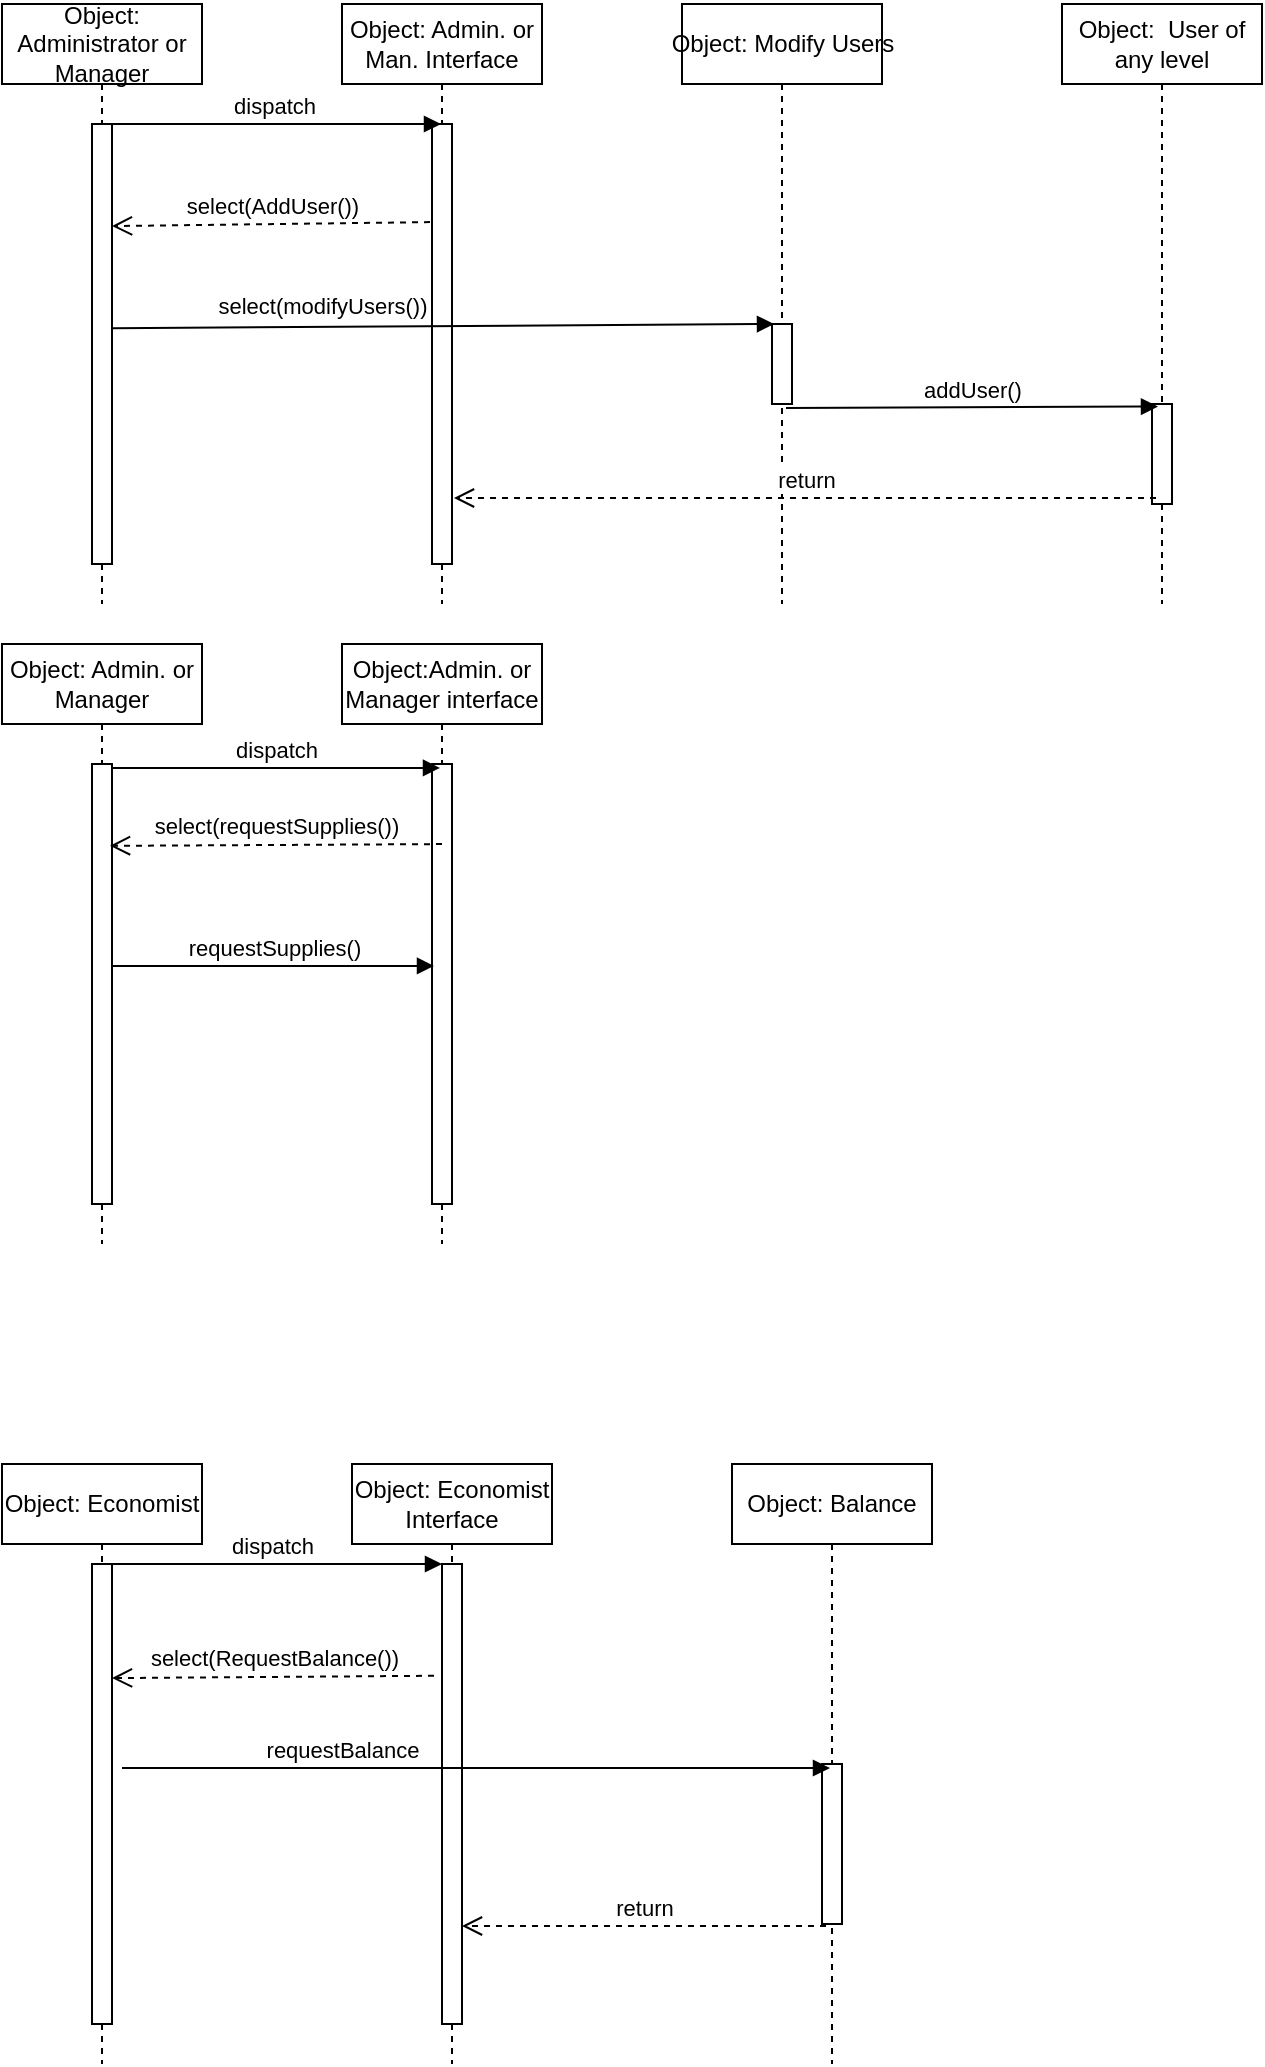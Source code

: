 <mxfile version="10.6.6" type="device"><diagram id="6-2dCXB7VJhIlHAaxV86" name="Page-1"><mxGraphModel dx="840" dy="484" grid="1" gridSize="10" guides="1" tooltips="1" connect="1" arrows="1" fold="1" page="1" pageScale="1" pageWidth="850" pageHeight="1100" math="0" shadow="0"><root><mxCell id="0"/><mxCell id="1" parent="0"/><mxCell id="h7EzRjQIQFJRlRRU4hCJ-1" value="Object: Administrator or Manager" style="shape=umlLifeline;perimeter=lifelinePerimeter;whiteSpace=wrap;html=1;container=1;collapsible=0;recursiveResize=0;outlineConnect=0;" vertex="1" parent="1"><mxGeometry x="60" y="30" width="100" height="300" as="geometry"/></mxCell><mxCell id="h7EzRjQIQFJRlRRU4hCJ-5" value="" style="html=1;points=[];perimeter=orthogonalPerimeter;" vertex="1" parent="h7EzRjQIQFJRlRRU4hCJ-1"><mxGeometry x="45" y="60" width="10" height="220" as="geometry"/></mxCell><mxCell id="h7EzRjQIQFJRlRRU4hCJ-2" value="Object: Admin. or Man. Interface" style="shape=umlLifeline;perimeter=lifelinePerimeter;whiteSpace=wrap;html=1;container=1;collapsible=0;recursiveResize=0;outlineConnect=0;" vertex="1" parent="1"><mxGeometry x="230" y="30" width="100" height="300" as="geometry"/></mxCell><mxCell id="h7EzRjQIQFJRlRRU4hCJ-6" value="" style="html=1;points=[];perimeter=orthogonalPerimeter;" vertex="1" parent="h7EzRjQIQFJRlRRU4hCJ-2"><mxGeometry x="45" y="60" width="10" height="220" as="geometry"/></mxCell><mxCell id="h7EzRjQIQFJRlRRU4hCJ-3" value="Object: Modify Users" style="html=1;points=[];perimeter=orthogonalPerimeter;shape=umlLifeline;participant=label;fontFamily=Helvetica;fontSize=12;fontColor=#000000;align=center;strokeColor=#000000;fillColor=#ffffff;recursiveResize=0;container=1;collapsible=0;" vertex="1" parent="1"><mxGeometry x="400" y="30" width="100" height="300" as="geometry"/></mxCell><mxCell id="h7EzRjQIQFJRlRRU4hCJ-10" value="" style="html=1;points=[];perimeter=orthogonalPerimeter;" vertex="1" parent="h7EzRjQIQFJRlRRU4hCJ-3"><mxGeometry x="45" y="160" width="10" height="40" as="geometry"/></mxCell><mxCell id="h7EzRjQIQFJRlRRU4hCJ-4" value="Object:&amp;nbsp; User of any level" style="shape=umlLifeline;perimeter=lifelinePerimeter;whiteSpace=wrap;html=1;container=1;collapsible=0;recursiveResize=0;outlineConnect=0;" vertex="1" parent="1"><mxGeometry x="590" y="30" width="100" height="300" as="geometry"/></mxCell><mxCell id="h7EzRjQIQFJRlRRU4hCJ-12" value="" style="html=1;points=[];perimeter=orthogonalPerimeter;" vertex="1" parent="h7EzRjQIQFJRlRRU4hCJ-4"><mxGeometry x="45" y="200" width="10" height="50" as="geometry"/></mxCell><mxCell id="h7EzRjQIQFJRlRRU4hCJ-7" value="dispatch" style="html=1;verticalAlign=bottom;endArrow=block;exitX=0.7;exitY=0;exitDx=0;exitDy=0;exitPerimeter=0;" edge="1" parent="1" source="h7EzRjQIQFJRlRRU4hCJ-5" target="h7EzRjQIQFJRlRRU4hCJ-2"><mxGeometry width="80" relative="1" as="geometry"><mxPoint x="130" y="90" as="sourcePoint"/><mxPoint x="210" y="90" as="targetPoint"/></mxGeometry></mxCell><mxCell id="h7EzRjQIQFJRlRRU4hCJ-8" value="select(AddUser())" style="html=1;verticalAlign=bottom;endArrow=open;dashed=1;endSize=8;exitX=-0.1;exitY=0.223;exitDx=0;exitDy=0;exitPerimeter=0;entryX=1;entryY=0.232;entryDx=0;entryDy=0;entryPerimeter=0;" edge="1" parent="1" source="h7EzRjQIQFJRlRRU4hCJ-6" target="h7EzRjQIQFJRlRRU4hCJ-5"><mxGeometry relative="1" as="geometry"><mxPoint x="270" y="140" as="sourcePoint"/><mxPoint x="190" y="140" as="targetPoint"/></mxGeometry></mxCell><mxCell id="h7EzRjQIQFJRlRRU4hCJ-9" value="select(modifyUsers())" style="html=1;verticalAlign=bottom;endArrow=block;exitX=1;exitY=0.464;exitDx=0;exitDy=0;exitPerimeter=0;entryX=0.1;entryY=0;entryDx=0;entryDy=0;entryPerimeter=0;" edge="1" parent="1" source="h7EzRjQIQFJRlRRU4hCJ-5" target="h7EzRjQIQFJRlRRU4hCJ-10"><mxGeometry x="-0.365" y="1" width="80" relative="1" as="geometry"><mxPoint x="140" y="190" as="sourcePoint"/><mxPoint x="440" y="190" as="targetPoint"/><mxPoint as="offset"/></mxGeometry></mxCell><mxCell id="h7EzRjQIQFJRlRRU4hCJ-11" value="addUser()" style="html=1;verticalAlign=bottom;endArrow=block;exitX=0.7;exitY=1.05;exitDx=0;exitDy=0;exitPerimeter=0;entryX=0.3;entryY=0.025;entryDx=0;entryDy=0;entryPerimeter=0;" edge="1" parent="1" source="h7EzRjQIQFJRlRRU4hCJ-10" target="h7EzRjQIQFJRlRRU4hCJ-12"><mxGeometry width="80" relative="1" as="geometry"><mxPoint x="460" y="229.5" as="sourcePoint"/><mxPoint x="540" y="229.5" as="targetPoint"/></mxGeometry></mxCell><mxCell id="h7EzRjQIQFJRlRRU4hCJ-13" value="return" style="html=1;verticalAlign=bottom;endArrow=open;dashed=1;endSize=8;exitX=0.2;exitY=0.94;exitDx=0;exitDy=0;exitPerimeter=0;" edge="1" parent="1" source="h7EzRjQIQFJRlRRU4hCJ-12"><mxGeometry relative="1" as="geometry"><mxPoint x="620" y="280" as="sourcePoint"/><mxPoint x="286" y="277" as="targetPoint"/></mxGeometry></mxCell><mxCell id="h7EzRjQIQFJRlRRU4hCJ-14" value="Object: Admin. or Manager" style="shape=umlLifeline;perimeter=lifelinePerimeter;whiteSpace=wrap;html=1;container=1;collapsible=0;recursiveResize=0;outlineConnect=0;" vertex="1" parent="1"><mxGeometry x="60" y="350" width="100" height="300" as="geometry"/></mxCell><mxCell id="h7EzRjQIQFJRlRRU4hCJ-17" value="" style="html=1;points=[];perimeter=orthogonalPerimeter;" vertex="1" parent="h7EzRjQIQFJRlRRU4hCJ-14"><mxGeometry x="45" y="60" width="10" height="220" as="geometry"/></mxCell><mxCell id="h7EzRjQIQFJRlRRU4hCJ-15" value="Object:Admin. or Manager interface" style="shape=umlLifeline;perimeter=lifelinePerimeter;whiteSpace=wrap;html=1;container=1;collapsible=0;recursiveResize=0;outlineConnect=0;" vertex="1" parent="1"><mxGeometry x="230" y="350" width="100" height="300" as="geometry"/></mxCell><mxCell id="h7EzRjQIQFJRlRRU4hCJ-18" value="" style="html=1;points=[];perimeter=orthogonalPerimeter;" vertex="1" parent="h7EzRjQIQFJRlRRU4hCJ-15"><mxGeometry x="45" y="60" width="10" height="220" as="geometry"/></mxCell><mxCell id="h7EzRjQIQFJRlRRU4hCJ-19" value="dispatch" style="html=1;verticalAlign=bottom;endArrow=block;entryX=0.4;entryY=0.009;entryDx=0;entryDy=0;entryPerimeter=0;" edge="1" parent="1" source="h7EzRjQIQFJRlRRU4hCJ-17" target="h7EzRjQIQFJRlRRU4hCJ-18"><mxGeometry width="80" relative="1" as="geometry"><mxPoint x="140" y="410" as="sourcePoint"/><mxPoint x="220" y="410" as="targetPoint"/></mxGeometry></mxCell><mxCell id="h7EzRjQIQFJRlRRU4hCJ-21" value="select(requestSupplies())" style="html=1;verticalAlign=bottom;endArrow=open;dashed=1;endSize=8;exitX=0.5;exitY=0.182;exitDx=0;exitDy=0;exitPerimeter=0;entryX=0.9;entryY=0.186;entryDx=0;entryDy=0;entryPerimeter=0;" edge="1" parent="1" source="h7EzRjQIQFJRlRRU4hCJ-18" target="h7EzRjQIQFJRlRRU4hCJ-17"><mxGeometry relative="1" as="geometry"><mxPoint x="270" y="450" as="sourcePoint"/><mxPoint x="190" y="450" as="targetPoint"/><Array as="points"/></mxGeometry></mxCell><mxCell id="h7EzRjQIQFJRlRRU4hCJ-22" value="requestSupplies()" style="html=1;verticalAlign=bottom;endArrow=block;exitX=1;exitY=0.459;exitDx=0;exitDy=0;exitPerimeter=0;entryX=0.1;entryY=0.459;entryDx=0;entryDy=0;entryPerimeter=0;" edge="1" parent="1" source="h7EzRjQIQFJRlRRU4hCJ-17" target="h7EzRjQIQFJRlRRU4hCJ-18"><mxGeometry width="80" relative="1" as="geometry"><mxPoint x="140" y="510" as="sourcePoint"/><mxPoint x="220" y="510" as="targetPoint"/></mxGeometry></mxCell><mxCell id="h7EzRjQIQFJRlRRU4hCJ-23" value="Object: Economist" style="shape=umlLifeline;perimeter=lifelinePerimeter;whiteSpace=wrap;html=1;container=1;collapsible=0;recursiveResize=0;outlineConnect=0;" vertex="1" parent="1"><mxGeometry x="60" y="760" width="100" height="300" as="geometry"/></mxCell><mxCell id="h7EzRjQIQFJRlRRU4hCJ-26" value="" style="html=1;points=[];perimeter=orthogonalPerimeter;" vertex="1" parent="h7EzRjQIQFJRlRRU4hCJ-23"><mxGeometry x="45" y="50" width="10" height="230" as="geometry"/></mxCell><mxCell id="h7EzRjQIQFJRlRRU4hCJ-28" value="dispatch" style="html=1;verticalAlign=bottom;endArrow=block;" edge="1" parent="h7EzRjQIQFJRlRRU4hCJ-23" target="h7EzRjQIQFJRlRRU4hCJ-27"><mxGeometry width="80" relative="1" as="geometry"><mxPoint x="50" y="50" as="sourcePoint"/><mxPoint x="130" y="50" as="targetPoint"/></mxGeometry></mxCell><mxCell id="h7EzRjQIQFJRlRRU4hCJ-24" value="Object: Economist Interface" style="shape=umlLifeline;perimeter=lifelinePerimeter;whiteSpace=wrap;html=1;container=1;collapsible=0;recursiveResize=0;outlineConnect=0;" vertex="1" parent="1"><mxGeometry x="235" y="760" width="100" height="300" as="geometry"/></mxCell><mxCell id="h7EzRjQIQFJRlRRU4hCJ-27" value="" style="html=1;points=[];perimeter=orthogonalPerimeter;" vertex="1" parent="h7EzRjQIQFJRlRRU4hCJ-24"><mxGeometry x="45" y="50" width="10" height="230" as="geometry"/></mxCell><mxCell id="h7EzRjQIQFJRlRRU4hCJ-25" value="Object: Balance" style="shape=umlLifeline;perimeter=lifelinePerimeter;whiteSpace=wrap;html=1;container=1;collapsible=0;recursiveResize=0;outlineConnect=0;" vertex="1" parent="1"><mxGeometry x="425" y="760" width="100" height="300" as="geometry"/></mxCell><mxCell id="h7EzRjQIQFJRlRRU4hCJ-31" value="" style="html=1;points=[];perimeter=orthogonalPerimeter;" vertex="1" parent="h7EzRjQIQFJRlRRU4hCJ-25"><mxGeometry x="45" y="150" width="10" height="80" as="geometry"/></mxCell><mxCell id="h7EzRjQIQFJRlRRU4hCJ-29" value="select(RequestBalance())" style="html=1;verticalAlign=bottom;endArrow=open;dashed=1;endSize=8;exitX=-0.4;exitY=0.243;exitDx=0;exitDy=0;exitPerimeter=0;entryX=1;entryY=0.248;entryDx=0;entryDy=0;entryPerimeter=0;" edge="1" parent="1" source="h7EzRjQIQFJRlRRU4hCJ-27" target="h7EzRjQIQFJRlRRU4hCJ-26"><mxGeometry relative="1" as="geometry"><mxPoint x="270" y="870" as="sourcePoint"/><mxPoint x="190" y="870" as="targetPoint"/></mxGeometry></mxCell><mxCell id="h7EzRjQIQFJRlRRU4hCJ-30" value="requestBalance" style="html=1;verticalAlign=bottom;endArrow=block;entryX=0.4;entryY=0.025;entryDx=0;entryDy=0;entryPerimeter=0;" edge="1" parent="1" target="h7EzRjQIQFJRlRRU4hCJ-31"><mxGeometry x="-0.379" width="80" relative="1" as="geometry"><mxPoint x="120" y="912" as="sourcePoint"/><mxPoint x="450" y="909" as="targetPoint"/><mxPoint as="offset"/></mxGeometry></mxCell><mxCell id="h7EzRjQIQFJRlRRU4hCJ-32" value="return" style="html=1;verticalAlign=bottom;endArrow=open;dashed=1;endSize=8;exitX=0.2;exitY=1.013;exitDx=0;exitDy=0;exitPerimeter=0;" edge="1" parent="1" source="h7EzRjQIQFJRlRRU4hCJ-31"><mxGeometry relative="1" as="geometry"><mxPoint x="420" y="980" as="sourcePoint"/><mxPoint x="290" y="991" as="targetPoint"/></mxGeometry></mxCell></root></mxGraphModel></diagram></mxfile>